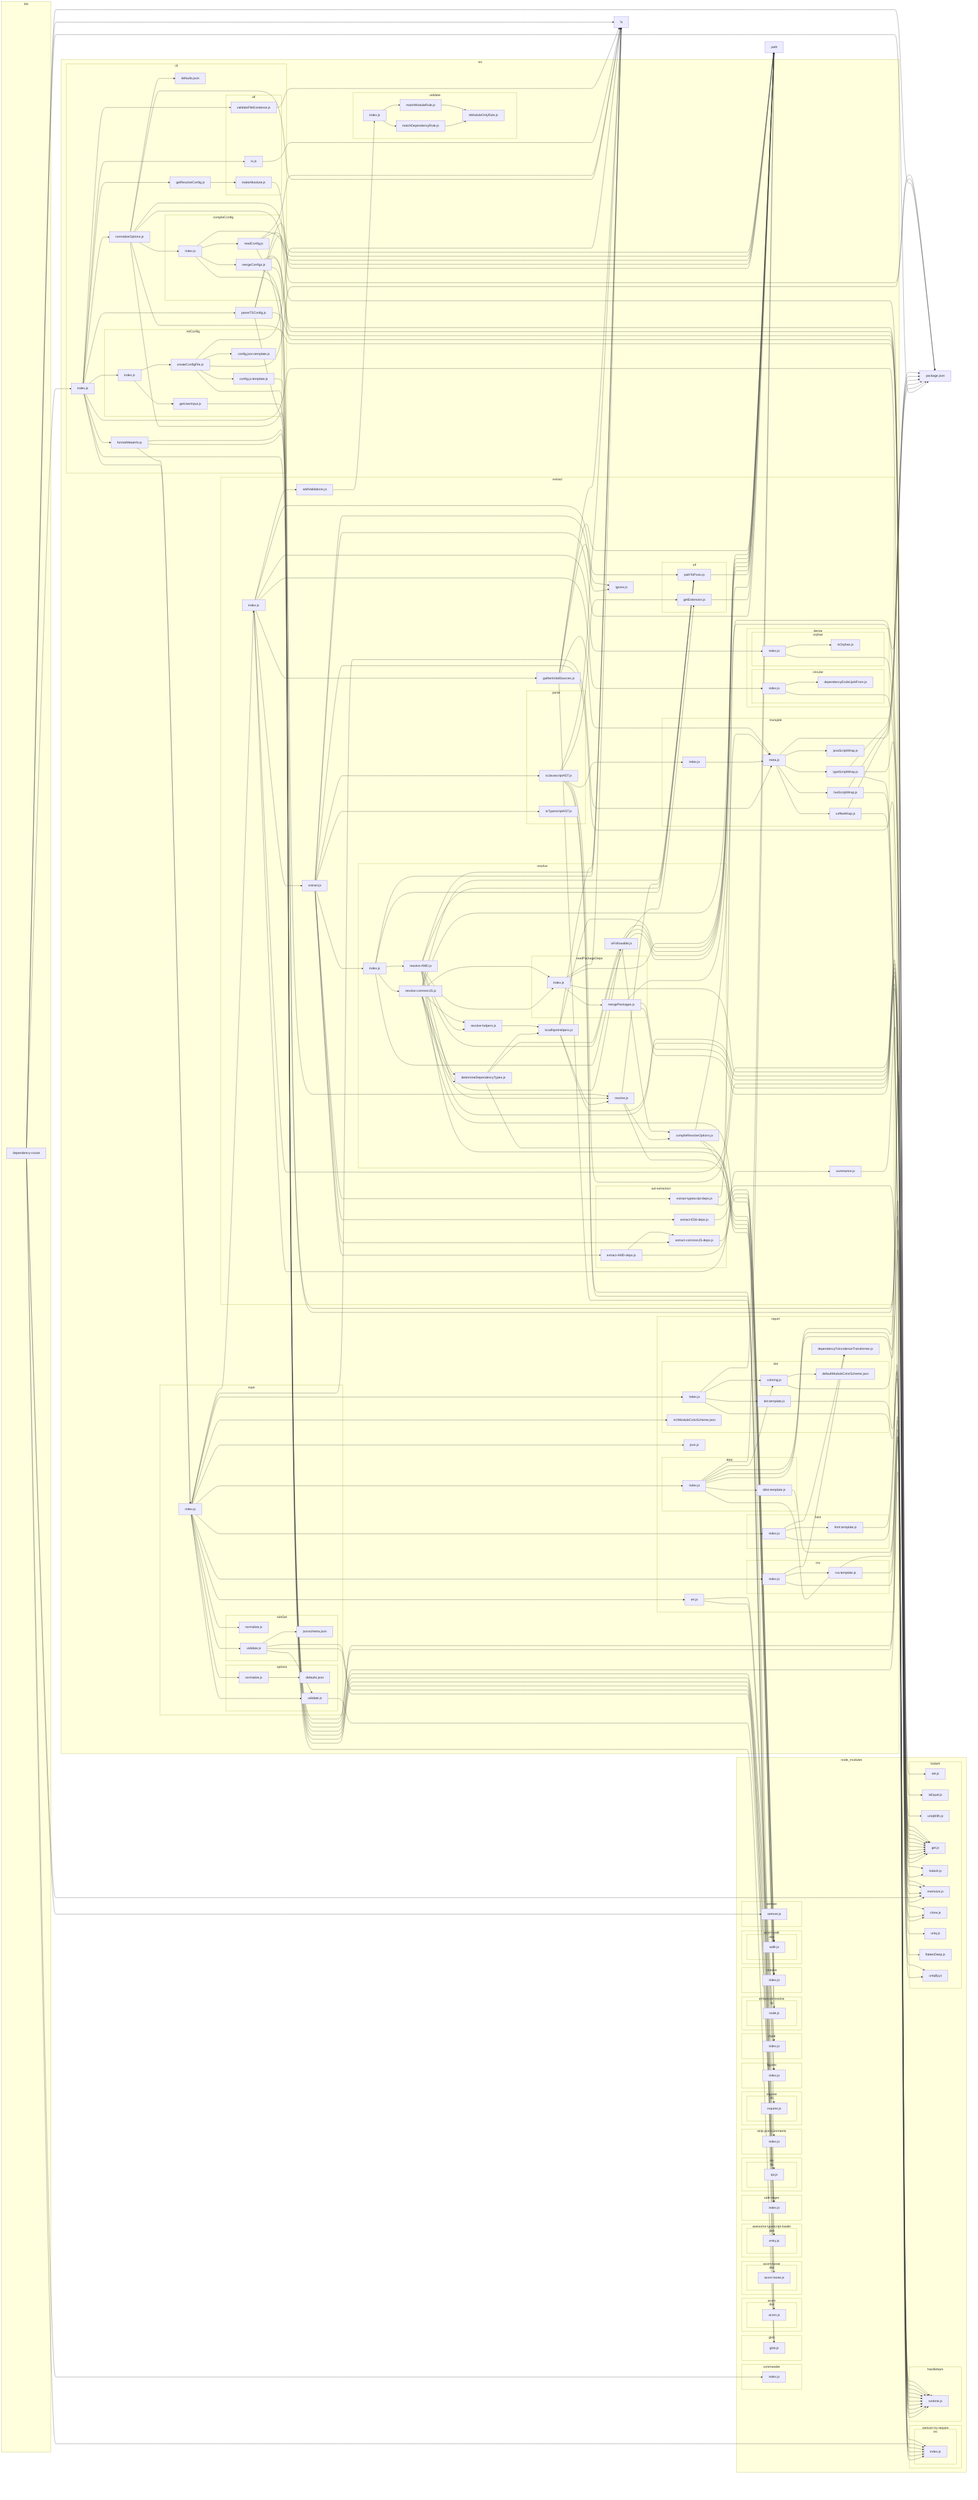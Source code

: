 flowchart LR

subgraph 0["bin"]
1["dependency-cruise"]
end
2["package.json"]
subgraph 3["node_modules"]
subgraph 4["commander"]
5["index.js"]
end
subgraph 6["semver"]
7["semver.js"]
end
subgraph b["glob"]
c["glob.js"]
end
subgraph d["lodash"]
e["get.js"]
m["lodash.js"]
1n["memoize.js"]
2h["clone.js"]
2i["uniq.js"]
2o["flattenDeep.js"]
2x["uniqBy.js"]
44["set.js"]
48["isEqual.js"]
49["uniqWith.js"]
end
subgraph 14["acorn-walk"]
subgraph 15["dist"]
16["walk.js"]
end
end
subgraph 1a["semver-try-require"]
subgraph 1b["src"]
1c["index.js"]
end
end
subgraph 1g["acorn"]
subgraph 1h["dist"]
1i["acorn.js"]
end
end
subgraph 1j["acorn-loose"]
subgraph 1k["dist"]
1l["acorn-loose.js"]
end
end
subgraph 22["resolve"]
23["index.js"]
end
subgraph 27["enhanced-resolve"]
subgraph 28["lib"]
29["node.js"]
end
end
subgraph 2b["awesome-typescript-loader"]
subgraph 2c["dist"]
2d["entry.js"]
end
end
subgraph 2r["handlebars"]
2s["runtime.js"]
end
subgraph 34["chalk"]
35["index.js"]
end
subgraph 36["figures"]
37["index.js"]
end
subgraph 3g["safe-regex"]
3h["index.js"]
end
subgraph 3m["ajv"]
subgraph 3n["lib"]
3o["ajv.js"]
end
end
subgraph 3z["inquirer"]
subgraph 40["lib"]
41["inquirer.js"]
end
end
subgraph 4b["strip-json-comments"]
4c["index.js"]
end
end
subgraph 8["src"]
subgraph 9["cli"]
a["index.js"]
3p["formatMetaInfo.js"]
3q["getResolveConfig.js"]
subgraph 3r["utl"]
3s["makeAbsolute.js"]
4e["io.js"]
4f["validateFileExistence.js"]
end
subgraph 3t["initConfig"]
3u["index.js"]
3v["createConfigFile.js"]
3w["config.js.template.js"]
3x["config.json.template.js"]
3y["getUserInput.js"]
end
42["normalizeOptions.js"]
43["defaults.json"]
subgraph 45["compileConfig"]
46["index.js"]
47["mergeConfigs.js"]
4a["readConfig.js"]
end
4d["parseTSConfig.js"]
end
subgraph f["main"]
g["index.js"]
subgraph 3c["options"]
3d["normalize.js"]
3e["defaults.json"]
3f["validate.js"]
end
subgraph 3i["ruleSet"]
3j["normalize.js"]
3k["validate.js"]
3l["jsonschema.json"]
end
end
subgraph h["report"]
subgraph i["dot"]
j["richModuleColorScheme.json"]
2y["coloring.js"]
2z["defaultModuleColorScheme.json"]
31["index.js"]
32["dot.template.js"]
end
subgraph 2p["csv"]
2q["index.js"]
2u["csv.template.js"]
end
2t["dependencyToIncidenceTransformer.js"]
subgraph 2v["ddot"]
2w["index.js"]
30["ddot.template.js"]
end
33["err.js"]
subgraph 38["html"]
39["index.js"]
3a["html.template.js"]
end
3b["json.js"]
end
subgraph k["extract"]
l["index.js"]
n["addValidations.js"]
subgraph t["derive"]
subgraph u["circular"]
v["index.js"]
w["dependencyEndsUpAtFrom.js"]
end
subgraph x["orphan"]
y["index.js"]
z["isOrphan.js"]
end
end
10["extract.js"]
subgraph 12["ast-extractors"]
13["extract-AMD-deps.js"]
17["extract-commonJS-deps.js"]
18["extract-ES6-deps.js"]
19["extract-typescript-deps.js"]
end
1d["ignore.js"]
subgraph 1e["parse"]
1f["toJavascriptAST.js"]
1x["toTypescriptAST.js"]
end
subgraph 1o["transpile"]
1p["index.js"]
1q["meta.js"]
1r["coffeeWrap.js"]
1s["javaScriptWrap.js"]
1t["liveScriptWrap.js"]
1u["typeScriptWrap.js"]
end
subgraph 1v["utl"]
1w["getExtension.js"]
20["pathToPosix.js"]
end
subgraph 1y["resolve"]
1z["index.js"]
21["resolve-AMD.js"]
24["determineDependencyTypes.js"]
25["localNpmHelpers.js"]
26["resolve.js"]
2a["compileResolveOptions.js"]
subgraph 2e["readPackageDeps"]
2f["index.js"]
2g["mergePackages.js"]
end
2j["resolve-helpers.js"]
2k["resolve-commonJS.js"]
2l["isFollowable.js"]
end
2m["gatherInitialSources.js"]
2n["summarize.js"]
end
subgraph o["validate"]
p["index.js"]
q["matchDependencyRule.js"]
r["isModuleOnlyRule.js"]
s["matchModuleRule.js"]
end
end
11["path"]
1m["fs"]
1-->2
1-->a
1-->5
1-->7
a-->g
a-->3p
a-->3q
a-->3u
a-->42
a-->4d
a-->4e
a-->4f
a-->c
a-->e
g-->l
g-->1q
g-->2q
g-->2w
g-->31
g-->j
g-->33
g-->39
g-->3b
g-->3d
g-->3f
g-->3j
g-->3k
l-->n
l-->v
l-->y
l-->10
l-->2m
l-->2n
l-->20
l-->m
n-->p
p-->q
p-->s
q-->r
s-->r
v-->w
v-->e
y-->z
y-->e
10-->13
10-->18
10-->17
10-->19
10-->1d
10-->1f
10-->1x
10-->1z
10-->m
10-->11
13-->17
13-->16
17-->16
18-->16
19-->2
19-->1c
1f-->1p
1f-->1w
1f-->1i
1f-->1l
1f-->1m
1f-->1n
1p-->1q
1q-->2
1q-->1r
1q-->1s
1q-->1t
1q-->1u
1r-->2
1r-->1c
1t-->2
1t-->1c
1u-->2
1u-->e
1u-->1c
1w-->11
1x-->2
1x-->1m
1x-->1n
1x-->1c
1z-->20
1z-->21
1z-->2k
1z-->1m
1z-->11
20-->11
21-->20
21-->24
21-->2f
21-->2j
21-->1m
21-->1n
21-->11
21-->23
24-->25
24-->11
24-->23
25-->26
25-->1m
25-->1n
25-->11
26-->20
26-->2a
26-->29
2a-->1q
2a-->2d
2a-->29
2f-->2g
2f-->1m
2f-->1n
2f-->11
2g-->2h
2g-->e
2g-->2i
2j-->25
2k-->20
2k-->24
2k-->2l
2k-->2f
2k-->26
2k-->2j
2k-->11
2k-->23
2l-->1w
2l-->2a
2m-->1d
2m-->1q
2m-->1m
2m-->c
2m-->11
2n-->2o
2q-->2t
2q-->2u
2q-->2s
2u-->2s
2w-->2y
2w-->30
2w-->2s
2w-->2h
2w-->e
2w-->2x
2w-->11
2y-->2z
2y-->e
30-->2s
31-->2y
31-->32
31-->2s
31-->11
32-->2s
33-->35
33-->37
39-->2t
39-->3a
39-->2s
3a-->2s
3d-->3e
3f-->3h
3k-->3f
3k-->3l
3k-->3o
3k-->3h
3p-->g
3p-->35
3p-->37
3q-->3s
3s-->11
3u-->3v
3u-->3y
3v-->2
3v-->3w
3v-->3x
3v-->1m
3v-->2s
3w-->2s
3x-->2s
3y-->41
42-->46
42-->43
42-->1m
42-->2h
42-->e
42-->44
42-->11
46-->26
46-->47
46-->4a
46-->11
47-->e
47-->48
47-->2x
47-->49
4a-->1m
4a-->11
4a-->4c
4d-->2
4d-->e
4d-->11
4d-->1c
4e-->1m
4f-->1m
